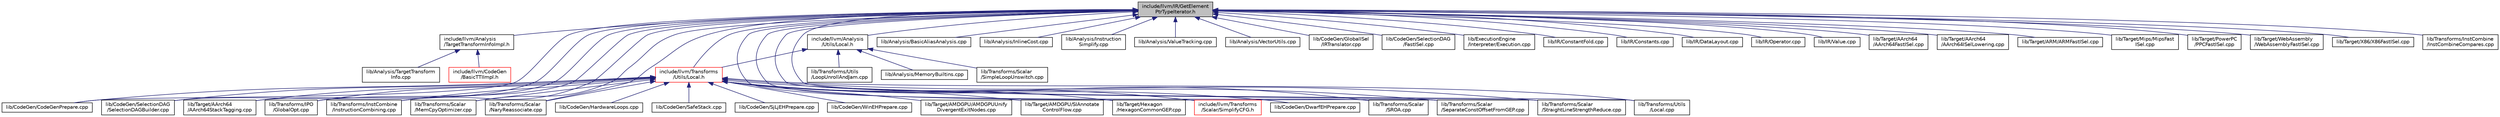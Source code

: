 digraph "include/llvm/IR/GetElementPtrTypeIterator.h"
{
 // LATEX_PDF_SIZE
  bgcolor="transparent";
  edge [fontname="Helvetica",fontsize="10",labelfontname="Helvetica",labelfontsize="10"];
  node [fontname="Helvetica",fontsize="10",shape="box"];
  Node1 [label="include/llvm/IR/GetElement\lPtrTypeIterator.h",height=0.2,width=0.4,color="black", fillcolor="grey75", style="filled", fontcolor="black",tooltip=" "];
  Node1 -> Node2 [dir="back",color="midnightblue",fontsize="10",style="solid",fontname="Helvetica"];
  Node2 [label="include/llvm/Analysis\l/TargetTransformInfoImpl.h",height=0.2,width=0.4,color="black",URL="$TargetTransformInfoImpl_8h.html",tooltip="This file provides helpers for the implementation of a TargetTransformInfo-conforming class."];
  Node2 -> Node3 [dir="back",color="midnightblue",fontsize="10",style="solid",fontname="Helvetica"];
  Node3 [label="include/llvm/CodeGen\l/BasicTTIImpl.h",height=0.2,width=0.4,color="red",URL="$BasicTTIImpl_8h.html",tooltip="This file provides a helper that implements much of the TTI interface in terms of the target-independ..."];
  Node2 -> Node45 [dir="back",color="midnightblue",fontsize="10",style="solid",fontname="Helvetica"];
  Node45 [label="lib/Analysis/TargetTransform\lInfo.cpp",height=0.2,width=0.4,color="black",URL="$TargetTransformInfo_8cpp.html",tooltip=" "];
  Node1 -> Node46 [dir="back",color="midnightblue",fontsize="10",style="solid",fontname="Helvetica"];
  Node46 [label="include/llvm/Analysis\l/Utils/Local.h",height=0.2,width=0.4,color="black",URL="$Analysis_2Utils_2Local_8h.html",tooltip=" "];
  Node46 -> Node47 [dir="back",color="midnightblue",fontsize="10",style="solid",fontname="Helvetica"];
  Node47 [label="include/llvm/Transforms\l/Utils/Local.h",height=0.2,width=0.4,color="red",URL="$Transforms_2Utils_2Local_8h.html",tooltip=" "];
  Node47 -> Node48 [dir="back",color="midnightblue",fontsize="10",style="solid",fontname="Helvetica"];
  Node48 [label="include/llvm/Transforms\l/Scalar/SimplifyCFG.h",height=0.2,width=0.4,color="red",URL="$SimplifyCFG_8h.html",tooltip="This file provides the interface for the pass responsible for both simplifying and canonicalizing the..."];
  Node47 -> Node51 [dir="back",color="midnightblue",fontsize="10",style="solid",fontname="Helvetica"];
  Node51 [label="lib/CodeGen/CodeGenPrepare.cpp",height=0.2,width=0.4,color="black",URL="$CodeGenPrepare_8cpp.html",tooltip=" "];
  Node47 -> Node52 [dir="back",color="midnightblue",fontsize="10",style="solid",fontname="Helvetica"];
  Node52 [label="lib/CodeGen/DwarfEHPrepare.cpp",height=0.2,width=0.4,color="black",URL="$DwarfEHPrepare_8cpp.html",tooltip=" "];
  Node47 -> Node53 [dir="back",color="midnightblue",fontsize="10",style="solid",fontname="Helvetica"];
  Node53 [label="lib/CodeGen/HardwareLoops.cpp",height=0.2,width=0.4,color="black",URL="$HardwareLoops_8cpp.html",tooltip="Insert hardware loop intrinsics into loops which are deemed profitable by the target,..."];
  Node47 -> Node54 [dir="back",color="midnightblue",fontsize="10",style="solid",fontname="Helvetica"];
  Node54 [label="lib/CodeGen/SafeStack.cpp",height=0.2,width=0.4,color="black",URL="$SafeStack_8cpp.html",tooltip=" "];
  Node47 -> Node55 [dir="back",color="midnightblue",fontsize="10",style="solid",fontname="Helvetica"];
  Node55 [label="lib/CodeGen/SelectionDAG\l/SelectionDAGBuilder.cpp",height=0.2,width=0.4,color="black",URL="$SelectionDAGBuilder_8cpp.html",tooltip=" "];
  Node47 -> Node56 [dir="back",color="midnightblue",fontsize="10",style="solid",fontname="Helvetica"];
  Node56 [label="lib/CodeGen/SjLjEHPrepare.cpp",height=0.2,width=0.4,color="black",URL="$SjLjEHPrepare_8cpp.html",tooltip=" "];
  Node47 -> Node57 [dir="back",color="midnightblue",fontsize="10",style="solid",fontname="Helvetica"];
  Node57 [label="lib/CodeGen/WinEHPrepare.cpp",height=0.2,width=0.4,color="black",URL="$WinEHPrepare_8cpp.html",tooltip=" "];
  Node47 -> Node58 [dir="back",color="midnightblue",fontsize="10",style="solid",fontname="Helvetica"];
  Node58 [label="lib/Target/AArch64\l/AArch64StackTagging.cpp",height=0.2,width=0.4,color="black",URL="$AArch64StackTagging_8cpp.html",tooltip=" "];
  Node47 -> Node59 [dir="back",color="midnightblue",fontsize="10",style="solid",fontname="Helvetica"];
  Node59 [label="lib/Target/AMDGPU/AMDGPUUnify\lDivergentExitNodes.cpp",height=0.2,width=0.4,color="black",URL="$AMDGPUUnifyDivergentExitNodes_8cpp.html",tooltip=" "];
  Node47 -> Node60 [dir="back",color="midnightblue",fontsize="10",style="solid",fontname="Helvetica"];
  Node60 [label="lib/Target/AMDGPU/SIAnnotate\lControlFlow.cpp",height=0.2,width=0.4,color="black",URL="$SIAnnotateControlFlow_8cpp.html",tooltip="Annotates the control flow with hardware specific intrinsics."];
  Node47 -> Node61 [dir="back",color="midnightblue",fontsize="10",style="solid",fontname="Helvetica"];
  Node61 [label="lib/Target/Hexagon\l/HexagonCommonGEP.cpp",height=0.2,width=0.4,color="black",URL="$HexagonCommonGEP_8cpp.html",tooltip=" "];
  Node47 -> Node69 [dir="back",color="midnightblue",fontsize="10",style="solid",fontname="Helvetica"];
  Node69 [label="lib/Transforms/IPO\l/GlobalOpt.cpp",height=0.2,width=0.4,color="black",URL="$GlobalOpt_8cpp.html",tooltip=" "];
  Node47 -> Node88 [dir="back",color="midnightblue",fontsize="10",style="solid",fontname="Helvetica"];
  Node88 [label="lib/Transforms/InstCombine\l/InstructionCombining.cpp",height=0.2,width=0.4,color="black",URL="$InstructionCombining_8cpp.html",tooltip=" "];
  Node47 -> Node126 [dir="back",color="midnightblue",fontsize="10",style="solid",fontname="Helvetica"];
  Node126 [label="lib/Transforms/Scalar\l/MemCpyOptimizer.cpp",height=0.2,width=0.4,color="black",URL="$MemCpyOptimizer_8cpp.html",tooltip=" "];
  Node47 -> Node127 [dir="back",color="midnightblue",fontsize="10",style="solid",fontname="Helvetica"];
  Node127 [label="lib/Transforms/Scalar\l/NaryReassociate.cpp",height=0.2,width=0.4,color="black",URL="$NaryReassociate_8cpp.html",tooltip=" "];
  Node47 -> Node134 [dir="back",color="midnightblue",fontsize="10",style="solid",fontname="Helvetica"];
  Node134 [label="lib/Transforms/Scalar\l/SROA.cpp",height=0.2,width=0.4,color="black",URL="$SROA_8cpp.html",tooltip="This transformation implements the well known scalar replacement of aggregates transformation."];
  Node47 -> Node135 [dir="back",color="midnightblue",fontsize="10",style="solid",fontname="Helvetica"];
  Node135 [label="lib/Transforms/Scalar\l/SeparateConstOffsetFromGEP.cpp",height=0.2,width=0.4,color="black",URL="$SeparateConstOffsetFromGEP_8cpp.html",tooltip=" "];
  Node47 -> Node136 [dir="back",color="midnightblue",fontsize="10",style="solid",fontname="Helvetica"];
  Node136 [label="lib/Transforms/Scalar\l/StraightLineStrengthReduce.cpp",height=0.2,width=0.4,color="black",URL="$StraightLineStrengthReduce_8cpp.html",tooltip=" "];
  Node47 -> Node146 [dir="back",color="midnightblue",fontsize="10",style="solid",fontname="Helvetica"];
  Node146 [label="lib/Transforms/Utils\l/Local.cpp",height=0.2,width=0.4,color="black",URL="$Local_8cpp.html",tooltip=" "];
  Node46 -> Node155 [dir="back",color="midnightblue",fontsize="10",style="solid",fontname="Helvetica"];
  Node155 [label="lib/Analysis/MemoryBuiltins.cpp",height=0.2,width=0.4,color="black",URL="$MemoryBuiltins_8cpp.html",tooltip=" "];
  Node46 -> Node156 [dir="back",color="midnightblue",fontsize="10",style="solid",fontname="Helvetica"];
  Node156 [label="lib/Transforms/Scalar\l/SimpleLoopUnswitch.cpp",height=0.2,width=0.4,color="black",URL="$SimpleLoopUnswitch_8cpp.html",tooltip=" "];
  Node46 -> Node157 [dir="back",color="midnightblue",fontsize="10",style="solid",fontname="Helvetica"];
  Node157 [label="lib/Transforms/Utils\l/LoopUnrollAndJam.cpp",height=0.2,width=0.4,color="black",URL="$LoopUnrollAndJam_8cpp.html",tooltip=" "];
  Node1 -> Node47 [dir="back",color="midnightblue",fontsize="10",style="solid",fontname="Helvetica"];
  Node1 -> Node158 [dir="back",color="midnightblue",fontsize="10",style="solid",fontname="Helvetica"];
  Node158 [label="lib/Analysis/BasicAliasAnalysis.cpp",height=0.2,width=0.4,color="black",URL="$BasicAliasAnalysis_8cpp.html",tooltip=" "];
  Node1 -> Node159 [dir="back",color="midnightblue",fontsize="10",style="solid",fontname="Helvetica"];
  Node159 [label="lib/Analysis/InlineCost.cpp",height=0.2,width=0.4,color="black",URL="$InlineCost_8cpp.html",tooltip=" "];
  Node1 -> Node160 [dir="back",color="midnightblue",fontsize="10",style="solid",fontname="Helvetica"];
  Node160 [label="lib/Analysis/Instruction\lSimplify.cpp",height=0.2,width=0.4,color="black",URL="$InstructionSimplify_8cpp.html",tooltip=" "];
  Node1 -> Node161 [dir="back",color="midnightblue",fontsize="10",style="solid",fontname="Helvetica"];
  Node161 [label="lib/Analysis/ValueTracking.cpp",height=0.2,width=0.4,color="black",URL="$ValueTracking_8cpp.html",tooltip=" "];
  Node1 -> Node162 [dir="back",color="midnightblue",fontsize="10",style="solid",fontname="Helvetica"];
  Node162 [label="lib/Analysis/VectorUtils.cpp",height=0.2,width=0.4,color="black",URL="$VectorUtils_8cpp.html",tooltip=" "];
  Node1 -> Node51 [dir="back",color="midnightblue",fontsize="10",style="solid",fontname="Helvetica"];
  Node1 -> Node163 [dir="back",color="midnightblue",fontsize="10",style="solid",fontname="Helvetica"];
  Node163 [label="lib/CodeGen/GlobalISel\l/IRTranslator.cpp",height=0.2,width=0.4,color="black",URL="$IRTranslator_8cpp.html",tooltip="This file implements the IRTranslator class."];
  Node1 -> Node164 [dir="back",color="midnightblue",fontsize="10",style="solid",fontname="Helvetica"];
  Node164 [label="lib/CodeGen/SelectionDAG\l/FastISel.cpp",height=0.2,width=0.4,color="black",URL="$FastISel_8cpp.html",tooltip=" "];
  Node1 -> Node55 [dir="back",color="midnightblue",fontsize="10",style="solid",fontname="Helvetica"];
  Node1 -> Node165 [dir="back",color="midnightblue",fontsize="10",style="solid",fontname="Helvetica"];
  Node165 [label="lib/ExecutionEngine\l/Interpreter/Execution.cpp",height=0.2,width=0.4,color="black",URL="$Execution_8cpp.html",tooltip=" "];
  Node1 -> Node166 [dir="back",color="midnightblue",fontsize="10",style="solid",fontname="Helvetica"];
  Node166 [label="lib/IR/ConstantFold.cpp",height=0.2,width=0.4,color="black",URL="$ConstantFold_8cpp.html",tooltip=" "];
  Node1 -> Node167 [dir="back",color="midnightblue",fontsize="10",style="solid",fontname="Helvetica"];
  Node167 [label="lib/IR/Constants.cpp",height=0.2,width=0.4,color="black",URL="$Constants_8cpp.html",tooltip=" "];
  Node1 -> Node168 [dir="back",color="midnightblue",fontsize="10",style="solid",fontname="Helvetica"];
  Node168 [label="lib/IR/DataLayout.cpp",height=0.2,width=0.4,color="black",URL="$DataLayout_8cpp.html",tooltip=" "];
  Node1 -> Node169 [dir="back",color="midnightblue",fontsize="10",style="solid",fontname="Helvetica"];
  Node169 [label="lib/IR/Operator.cpp",height=0.2,width=0.4,color="black",URL="$Operator_8cpp.html",tooltip=" "];
  Node1 -> Node170 [dir="back",color="midnightblue",fontsize="10",style="solid",fontname="Helvetica"];
  Node170 [label="lib/IR/Value.cpp",height=0.2,width=0.4,color="black",URL="$Value_8cpp.html",tooltip=" "];
  Node1 -> Node171 [dir="back",color="midnightblue",fontsize="10",style="solid",fontname="Helvetica"];
  Node171 [label="lib/Target/AArch64\l/AArch64FastISel.cpp",height=0.2,width=0.4,color="black",URL="$AArch64FastISel_8cpp.html",tooltip=" "];
  Node1 -> Node172 [dir="back",color="midnightblue",fontsize="10",style="solid",fontname="Helvetica"];
  Node172 [label="lib/Target/AArch64\l/AArch64ISelLowering.cpp",height=0.2,width=0.4,color="black",URL="$AArch64ISelLowering_8cpp.html",tooltip=" "];
  Node1 -> Node58 [dir="back",color="midnightblue",fontsize="10",style="solid",fontname="Helvetica"];
  Node1 -> Node173 [dir="back",color="midnightblue",fontsize="10",style="solid",fontname="Helvetica"];
  Node173 [label="lib/Target/ARM/ARMFastISel.cpp",height=0.2,width=0.4,color="black",URL="$ARMFastISel_8cpp.html",tooltip=" "];
  Node1 -> Node174 [dir="back",color="midnightblue",fontsize="10",style="solid",fontname="Helvetica"];
  Node174 [label="lib/Target/Mips/MipsFast\lISel.cpp",height=0.2,width=0.4,color="black",URL="$MipsFastISel_8cpp.html",tooltip="This file defines the MIPS-specific support for the FastISel class."];
  Node1 -> Node175 [dir="back",color="midnightblue",fontsize="10",style="solid",fontname="Helvetica"];
  Node175 [label="lib/Target/PowerPC\l/PPCFastISel.cpp",height=0.2,width=0.4,color="black",URL="$PPCFastISel_8cpp.html",tooltip=" "];
  Node1 -> Node176 [dir="back",color="midnightblue",fontsize="10",style="solid",fontname="Helvetica"];
  Node176 [label="lib/Target/WebAssembly\l/WebAssemblyFastISel.cpp",height=0.2,width=0.4,color="black",URL="$WebAssemblyFastISel_8cpp.html",tooltip="This file defines the WebAssembly-specific support for the FastISel class."];
  Node1 -> Node177 [dir="back",color="midnightblue",fontsize="10",style="solid",fontname="Helvetica"];
  Node177 [label="lib/Target/X86/X86FastISel.cpp",height=0.2,width=0.4,color="black",URL="$X86FastISel_8cpp.html",tooltip=" "];
  Node1 -> Node69 [dir="back",color="midnightblue",fontsize="10",style="solid",fontname="Helvetica"];
  Node1 -> Node80 [dir="back",color="midnightblue",fontsize="10",style="solid",fontname="Helvetica"];
  Node80 [label="lib/Transforms/InstCombine\l/InstCombineCompares.cpp",height=0.2,width=0.4,color="black",URL="$InstCombineCompares_8cpp.html",tooltip=" "];
  Node1 -> Node88 [dir="back",color="midnightblue",fontsize="10",style="solid",fontname="Helvetica"];
  Node1 -> Node126 [dir="back",color="midnightblue",fontsize="10",style="solid",fontname="Helvetica"];
  Node1 -> Node127 [dir="back",color="midnightblue",fontsize="10",style="solid",fontname="Helvetica"];
  Node1 -> Node134 [dir="back",color="midnightblue",fontsize="10",style="solid",fontname="Helvetica"];
  Node1 -> Node135 [dir="back",color="midnightblue",fontsize="10",style="solid",fontname="Helvetica"];
  Node1 -> Node136 [dir="back",color="midnightblue",fontsize="10",style="solid",fontname="Helvetica"];
  Node1 -> Node146 [dir="back",color="midnightblue",fontsize="10",style="solid",fontname="Helvetica"];
}
